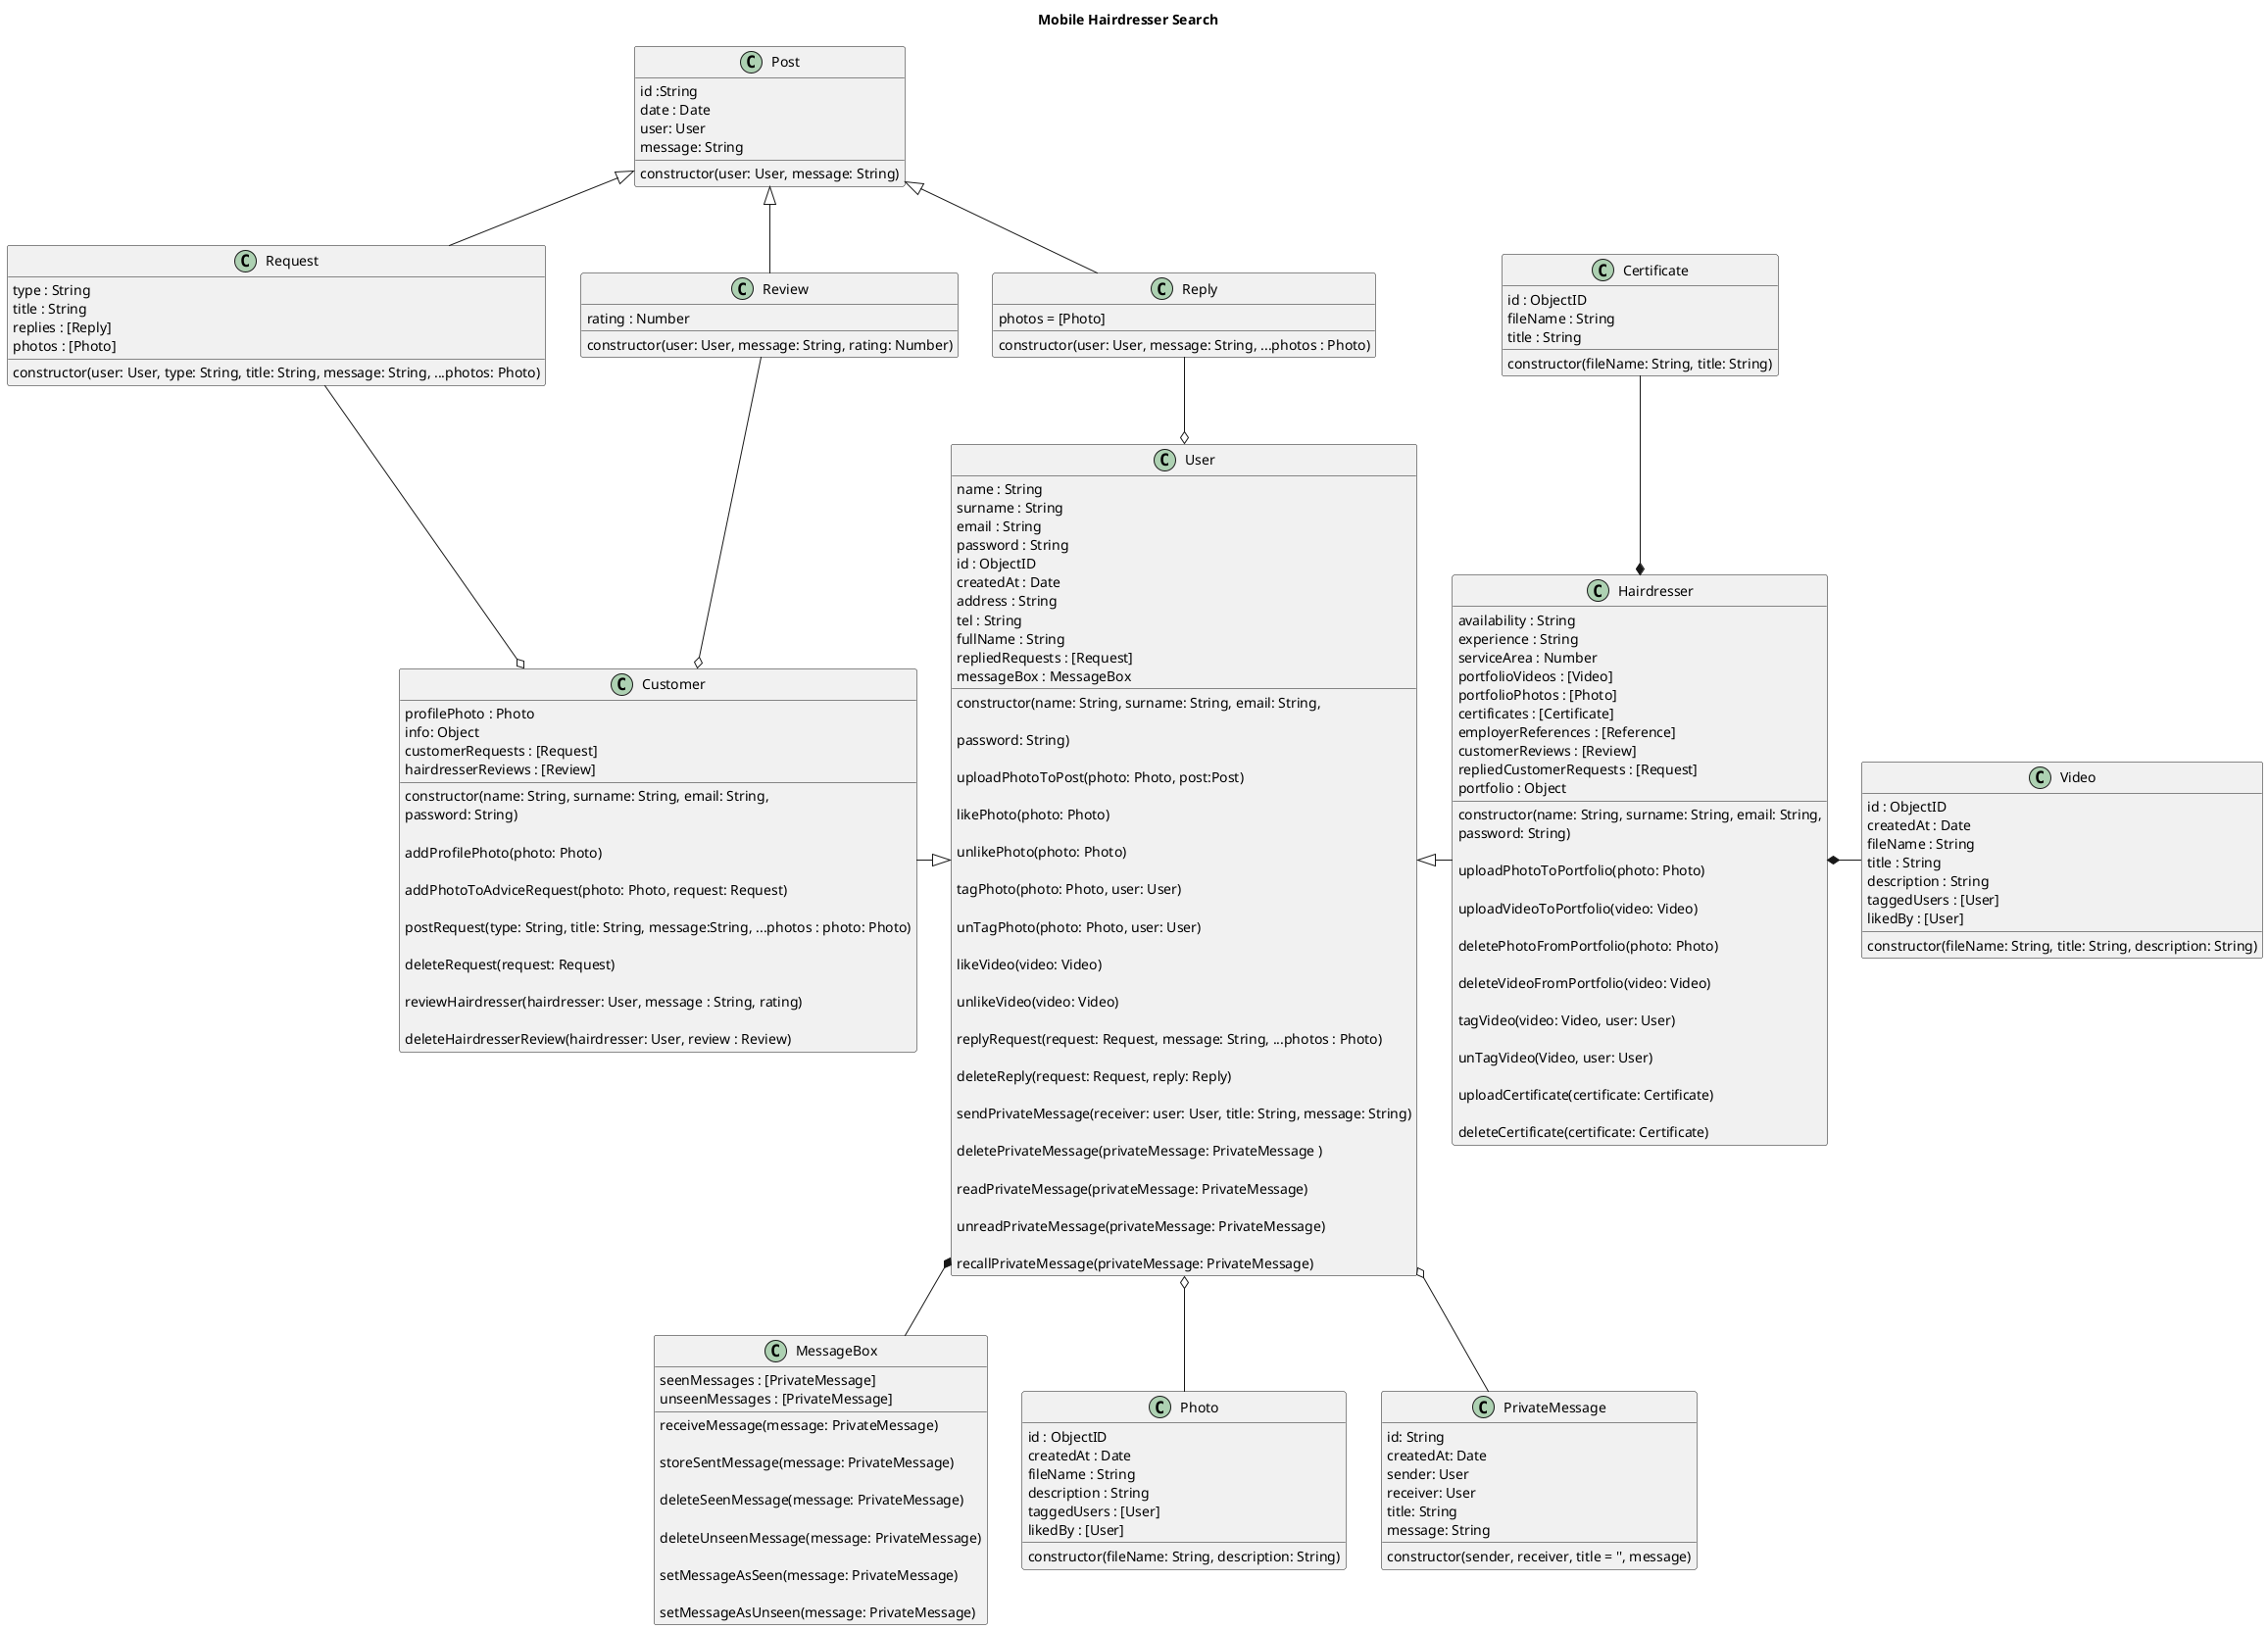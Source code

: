 @startuml UML DIAGRAM


Title: Mobile Hairdresser Search

class User {
  name : String
  surname : String
  email : String
  password : String
  id : ObjectID
  createdAt : Date
  address : String
  tel : String
  fullName : String
  repliedRequests : [Request]
  messageBox : MessageBox
  constructor(name: String, surname: String, email: String,

  password: String)

  uploadPhotoToPost(photo: Photo, post:Post)

  likePhoto(photo: Photo)

  unlikePhoto(photo: Photo)

  tagPhoto(photo: Photo, user: User)

  unTagPhoto(photo: Photo, user: User)

  likeVideo(video: Video)

  unlikeVideo(video: Video)

  replyRequest(request: Request, message: String, ...photos : Photo)

  deleteReply(request: Request, reply: Reply)

  sendPrivateMessage(receiver: user: User, title: String, message: String)

  deletePrivateMessage(privateMessage: PrivateMessage )

  readPrivateMessage(privateMessage: PrivateMessage)

  unreadPrivateMessage(privateMessage: PrivateMessage)

  recallPrivateMessage(privateMessage: PrivateMessage)
}

class Hairdresser{
  availability : String
  experience : String
  serviceArea : Number
  portfolioVideos : [Video]
  portfolioPhotos : [Photo]
  certificates : [Certificate]
  employerReferences : [Reference]
  customerReviews : [Review]
  repliedCustomerRequests : [Request]
  portfolio : Object

  constructor(name: String, surname: String, email: String,
  password: String)

  uploadPhotoToPortfolio(photo: Photo)

  uploadVideoToPortfolio(video: Video)

  deletePhotoFromPortfolio(photo: Photo)

  deleteVideoFromPortfolio(video: Video)

  tagVideo(video: Video, user: User)

  unTagVideo(Video, user: User)

  uploadCertificate(certificate: Certificate)

  deleteCertificate(certificate: Certificate)
}

class Customer {
  profilePhoto : Photo
  info: Object
  customerRequests : [Request]
  hairdresserReviews : [Review]

  constructor(name: String, surname: String, email: String,
  password: String)

  addProfilePhoto(photo: Photo)

  addPhotoToAdviceRequest(photo: Photo, request: Request)

  postRequest(type: String, title: String, message:String, ...photos : photo: Photo)

  deleteRequest(request: Request)

  reviewHairdresser(hairdresser: User, message : String, rating)

  deleteHairdresserReview(hairdresser: User, review : Review)
}

class Certificate {
  id : ObjectID
  fileName : String
  title : String

  constructor(fileName: String, title: String)
}

class MessageBox {
  seenMessages : [PrivateMessage]
  unseenMessages : [PrivateMessage]

  receiveMessage(message: PrivateMessage)

  storeSentMessage(message: PrivateMessage)

  deleteSeenMessage(message: PrivateMessage)

  deleteUnseenMessage(message: PrivateMessage)

  setMessageAsSeen(message: PrivateMessage)

  setMessageAsUnseen(message: PrivateMessage)
}

class Photo {
  id : ObjectID
  createdAt : Date
  fileName : String
  description : String
  taggedUsers : [User]
  likedBy : [User]

  constructor(fileName: String, description: String)
  }

class Post {
  id :String
  date : Date
  user: User
  message: String

  constructor(user: User, message: String)
}

class PrivateMessage {
  id: String
  createdAt: Date
  sender: User
  receiver: User
  title: String
  message: String

  constructor(sender, receiver, title = '', message)
}

class Reply extends Post {
  photos = [Photo]

  constructor(user: User, message: String, ...photos : Photo)
}

class Request extends Post {
  type : String
  title : String
  replies : [Reply]
  photos : [Photo]

  constructor(user: User, type: String, title: String, message: String, ...photos: Photo)
}

class Review extends Post{
  rating : Number

  constructor(user: User, message: String, rating: Number)
}

class Video {
  id : ObjectID
  createdAt : Date
  fileName : String
  title : String
  description : String
  taggedUsers : [User]
  likedBy : [User]

  constructor(fileName: String, title: String, description: String)
}

Customer -|> User
User <|- Hairdresser
Certificate --* Hairdresser
Hairdresser *- Video
User *-- MessageBox
User o-- Photo
User o-- PrivateMessage
Reply --o User
Request --o Customer
Review --o Customer


@enduml
